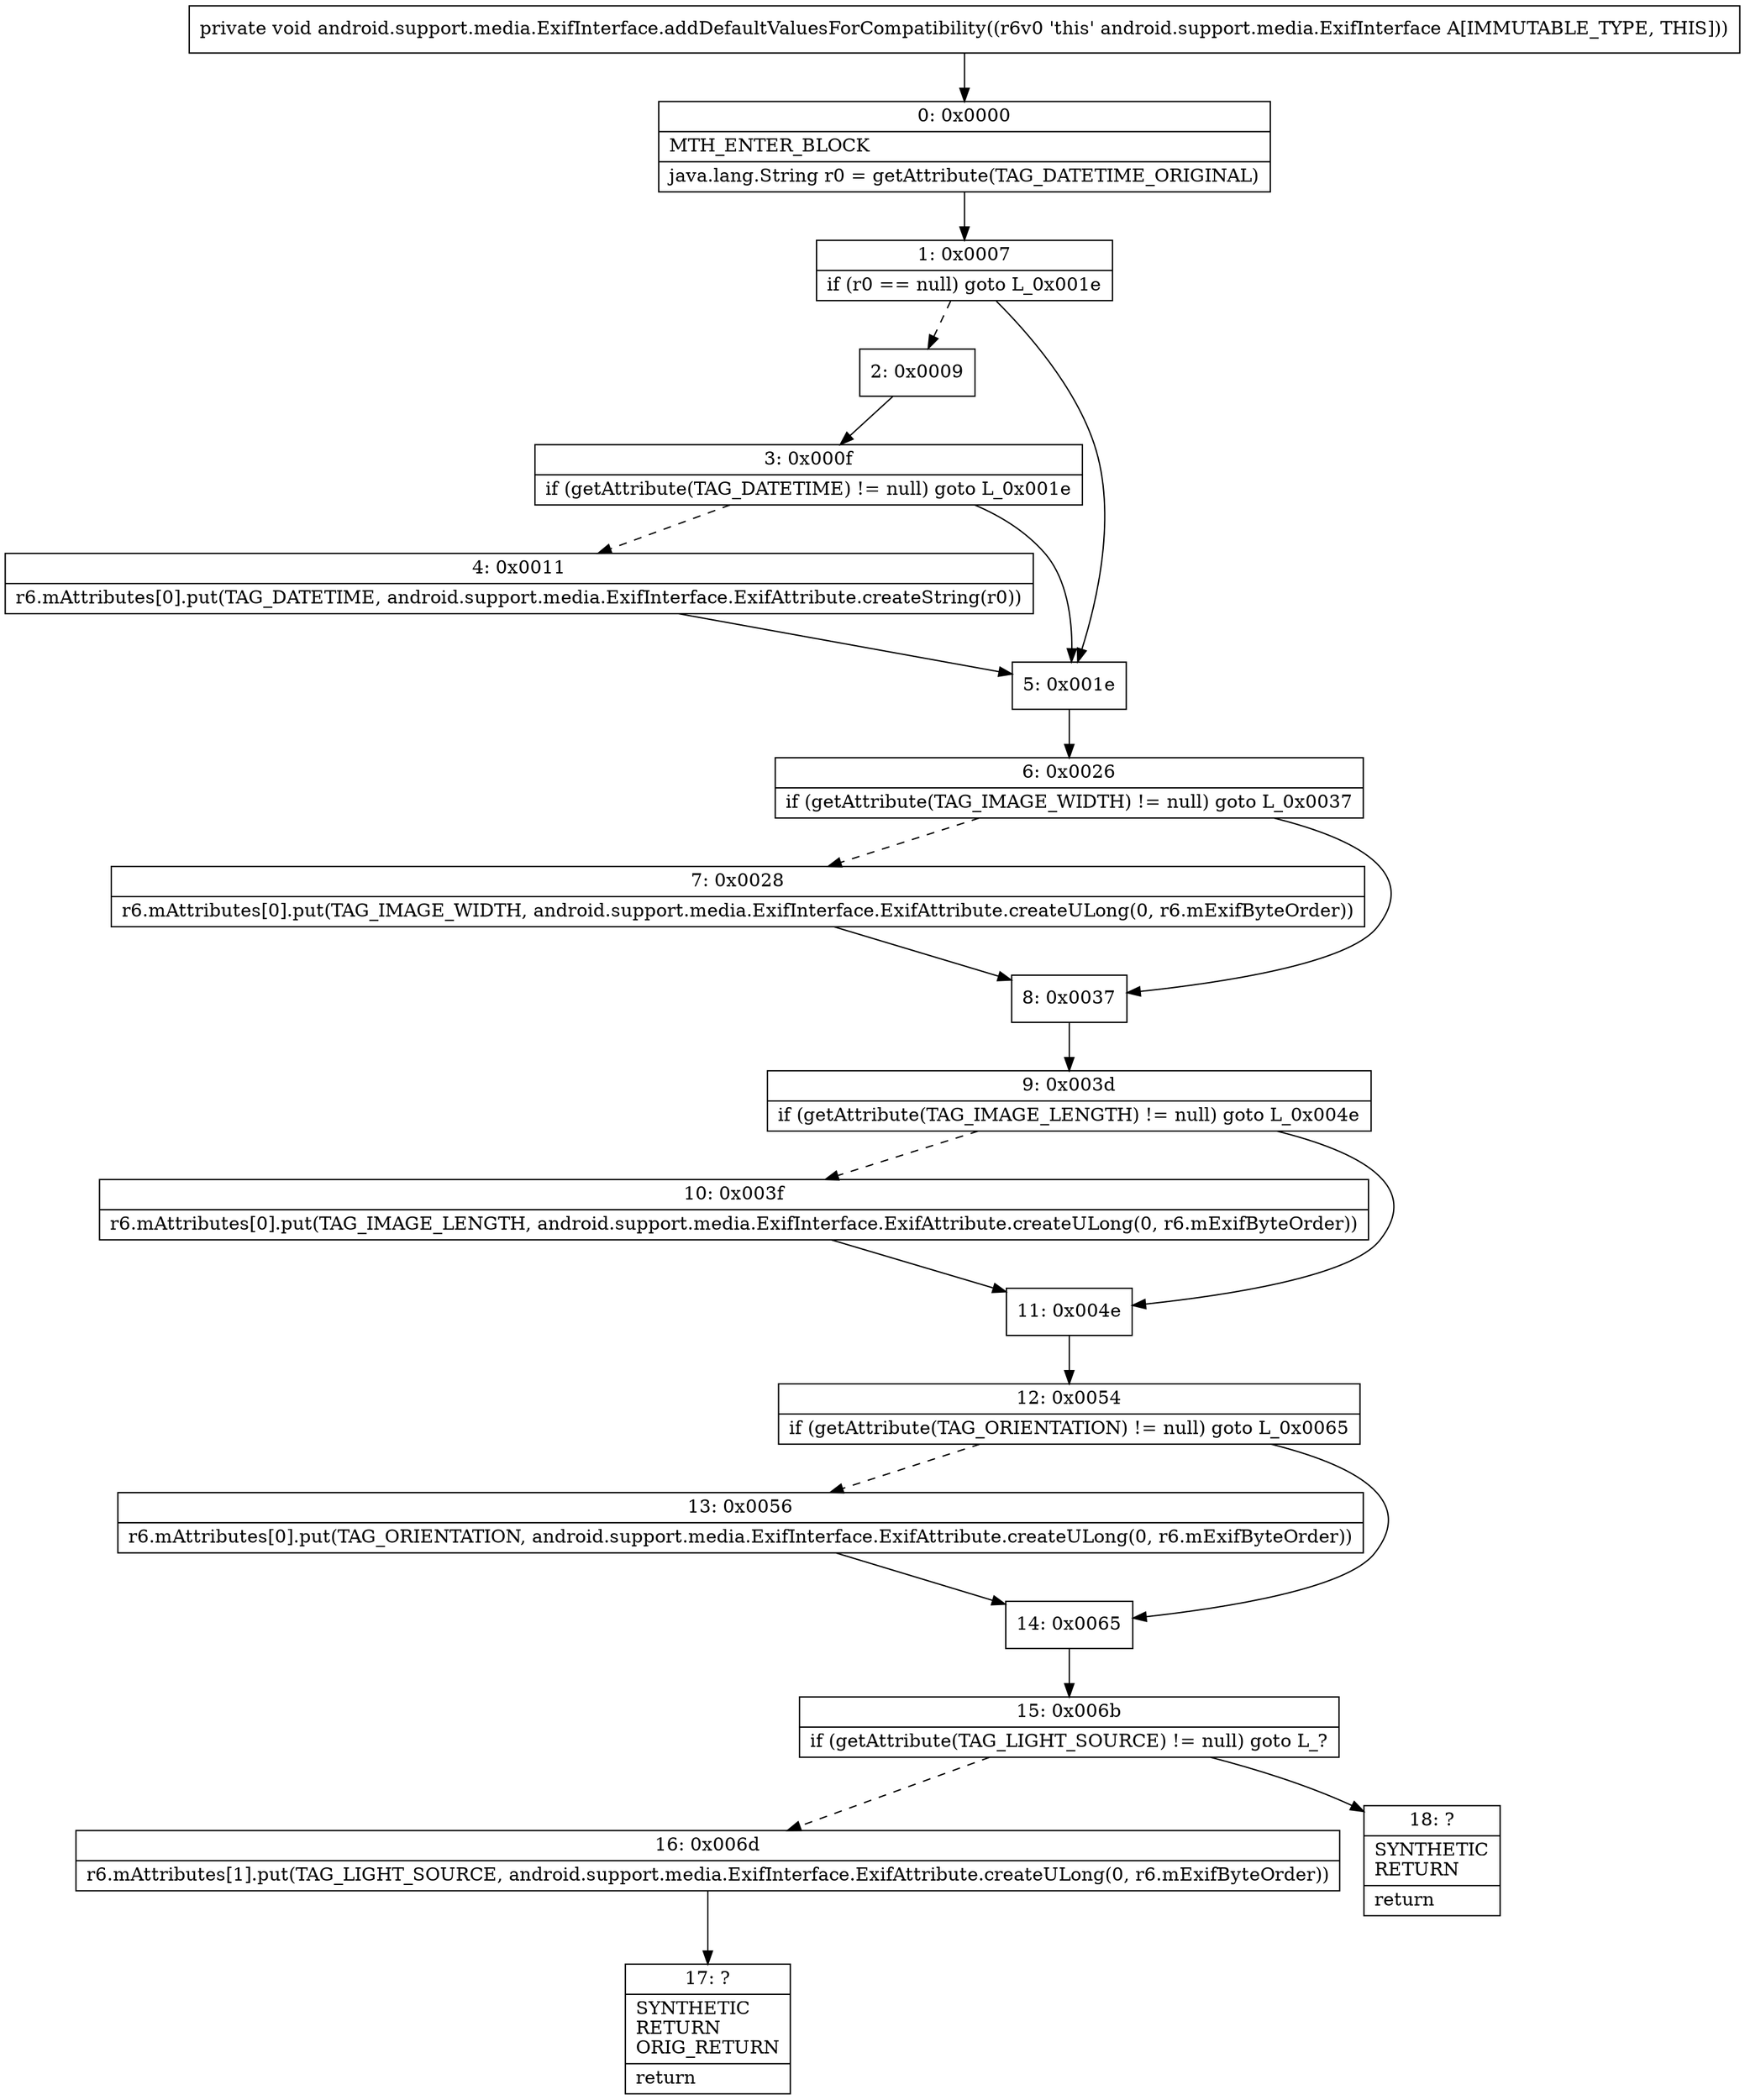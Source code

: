 digraph "CFG forandroid.support.media.ExifInterface.addDefaultValuesForCompatibility()V" {
Node_0 [shape=record,label="{0\:\ 0x0000|MTH_ENTER_BLOCK\l|java.lang.String r0 = getAttribute(TAG_DATETIME_ORIGINAL)\l}"];
Node_1 [shape=record,label="{1\:\ 0x0007|if (r0 == null) goto L_0x001e\l}"];
Node_2 [shape=record,label="{2\:\ 0x0009}"];
Node_3 [shape=record,label="{3\:\ 0x000f|if (getAttribute(TAG_DATETIME) != null) goto L_0x001e\l}"];
Node_4 [shape=record,label="{4\:\ 0x0011|r6.mAttributes[0].put(TAG_DATETIME, android.support.media.ExifInterface.ExifAttribute.createString(r0))\l}"];
Node_5 [shape=record,label="{5\:\ 0x001e}"];
Node_6 [shape=record,label="{6\:\ 0x0026|if (getAttribute(TAG_IMAGE_WIDTH) != null) goto L_0x0037\l}"];
Node_7 [shape=record,label="{7\:\ 0x0028|r6.mAttributes[0].put(TAG_IMAGE_WIDTH, android.support.media.ExifInterface.ExifAttribute.createULong(0, r6.mExifByteOrder))\l}"];
Node_8 [shape=record,label="{8\:\ 0x0037}"];
Node_9 [shape=record,label="{9\:\ 0x003d|if (getAttribute(TAG_IMAGE_LENGTH) != null) goto L_0x004e\l}"];
Node_10 [shape=record,label="{10\:\ 0x003f|r6.mAttributes[0].put(TAG_IMAGE_LENGTH, android.support.media.ExifInterface.ExifAttribute.createULong(0, r6.mExifByteOrder))\l}"];
Node_11 [shape=record,label="{11\:\ 0x004e}"];
Node_12 [shape=record,label="{12\:\ 0x0054|if (getAttribute(TAG_ORIENTATION) != null) goto L_0x0065\l}"];
Node_13 [shape=record,label="{13\:\ 0x0056|r6.mAttributes[0].put(TAG_ORIENTATION, android.support.media.ExifInterface.ExifAttribute.createULong(0, r6.mExifByteOrder))\l}"];
Node_14 [shape=record,label="{14\:\ 0x0065}"];
Node_15 [shape=record,label="{15\:\ 0x006b|if (getAttribute(TAG_LIGHT_SOURCE) != null) goto L_?\l}"];
Node_16 [shape=record,label="{16\:\ 0x006d|r6.mAttributes[1].put(TAG_LIGHT_SOURCE, android.support.media.ExifInterface.ExifAttribute.createULong(0, r6.mExifByteOrder))\l}"];
Node_17 [shape=record,label="{17\:\ ?|SYNTHETIC\lRETURN\lORIG_RETURN\l|return\l}"];
Node_18 [shape=record,label="{18\:\ ?|SYNTHETIC\lRETURN\l|return\l}"];
MethodNode[shape=record,label="{private void android.support.media.ExifInterface.addDefaultValuesForCompatibility((r6v0 'this' android.support.media.ExifInterface A[IMMUTABLE_TYPE, THIS])) }"];
MethodNode -> Node_0;
Node_0 -> Node_1;
Node_1 -> Node_2[style=dashed];
Node_1 -> Node_5;
Node_2 -> Node_3;
Node_3 -> Node_4[style=dashed];
Node_3 -> Node_5;
Node_4 -> Node_5;
Node_5 -> Node_6;
Node_6 -> Node_7[style=dashed];
Node_6 -> Node_8;
Node_7 -> Node_8;
Node_8 -> Node_9;
Node_9 -> Node_10[style=dashed];
Node_9 -> Node_11;
Node_10 -> Node_11;
Node_11 -> Node_12;
Node_12 -> Node_13[style=dashed];
Node_12 -> Node_14;
Node_13 -> Node_14;
Node_14 -> Node_15;
Node_15 -> Node_16[style=dashed];
Node_15 -> Node_18;
Node_16 -> Node_17;
}

